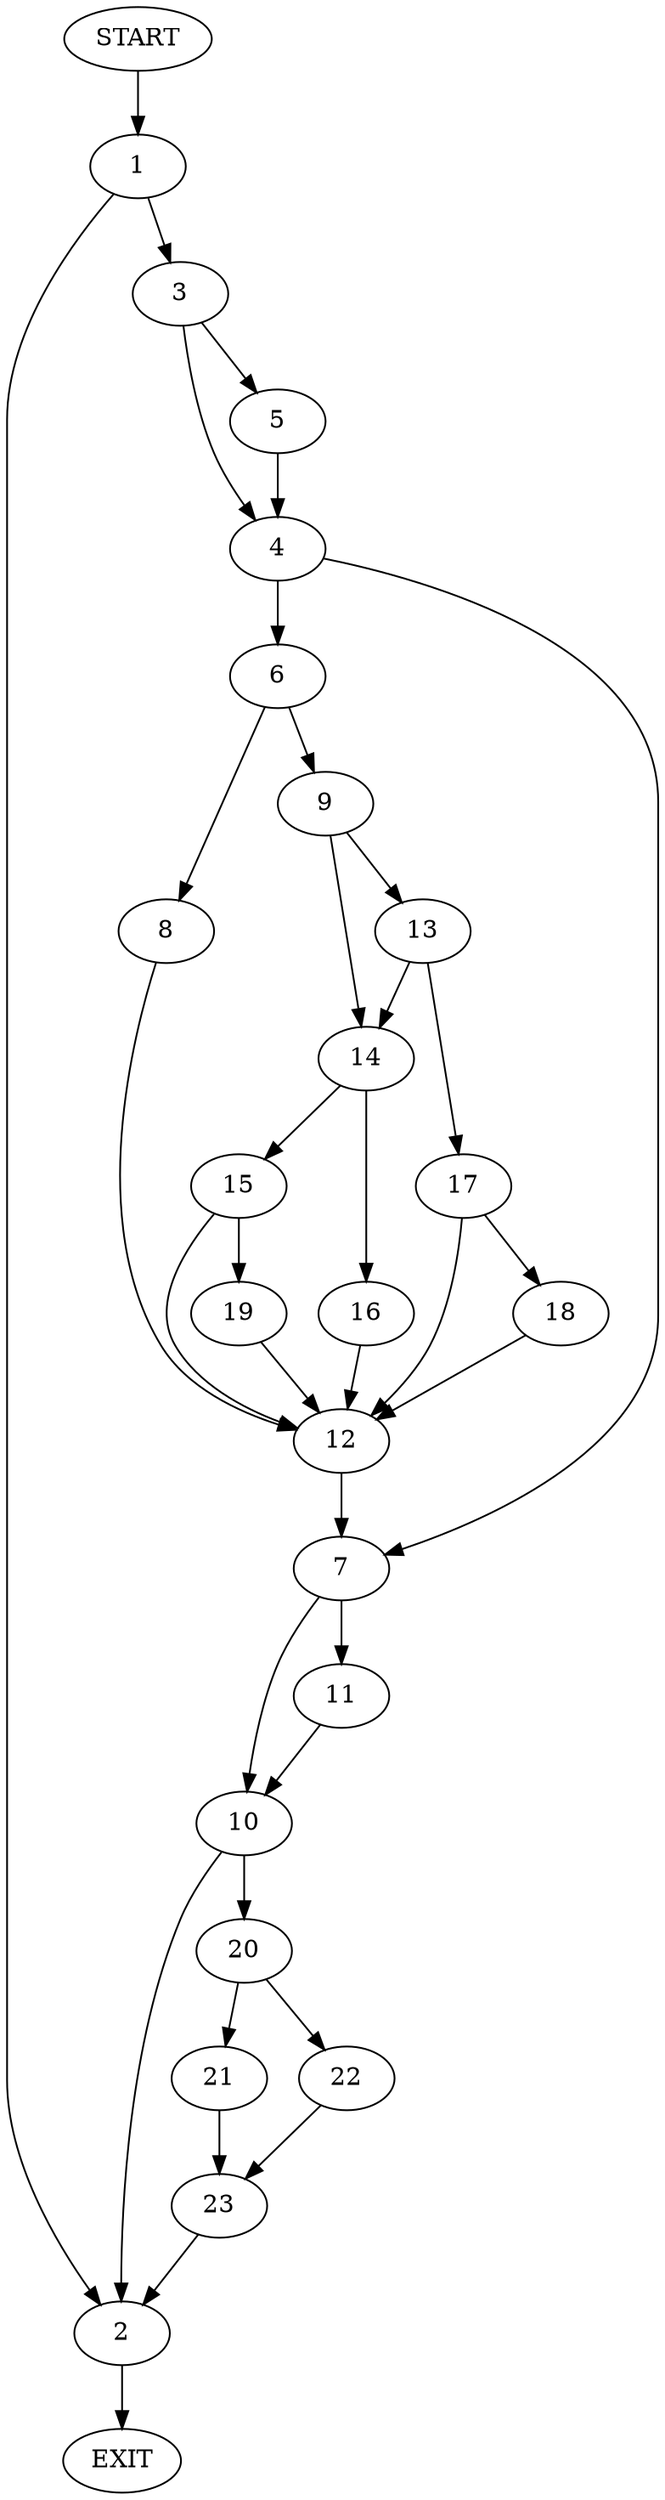 digraph {
0 [label="START"]
24 [label="EXIT"]
0 -> 1
1 -> 2
1 -> 3
3 -> 4
3 -> 5
2 -> 24
5 -> 4
4 -> 6
4 -> 7
6 -> 8
6 -> 9
7 -> 10
7 -> 11
8 -> 12
9 -> 13
9 -> 14
12 -> 7
14 -> 15
14 -> 16
13 -> 14
13 -> 17
17 -> 12
17 -> 18
18 -> 12
16 -> 12
15 -> 12
15 -> 19
19 -> 12
10 -> 20
10 -> 2
11 -> 10
20 -> 21
20 -> 22
21 -> 23
22 -> 23
23 -> 2
}
